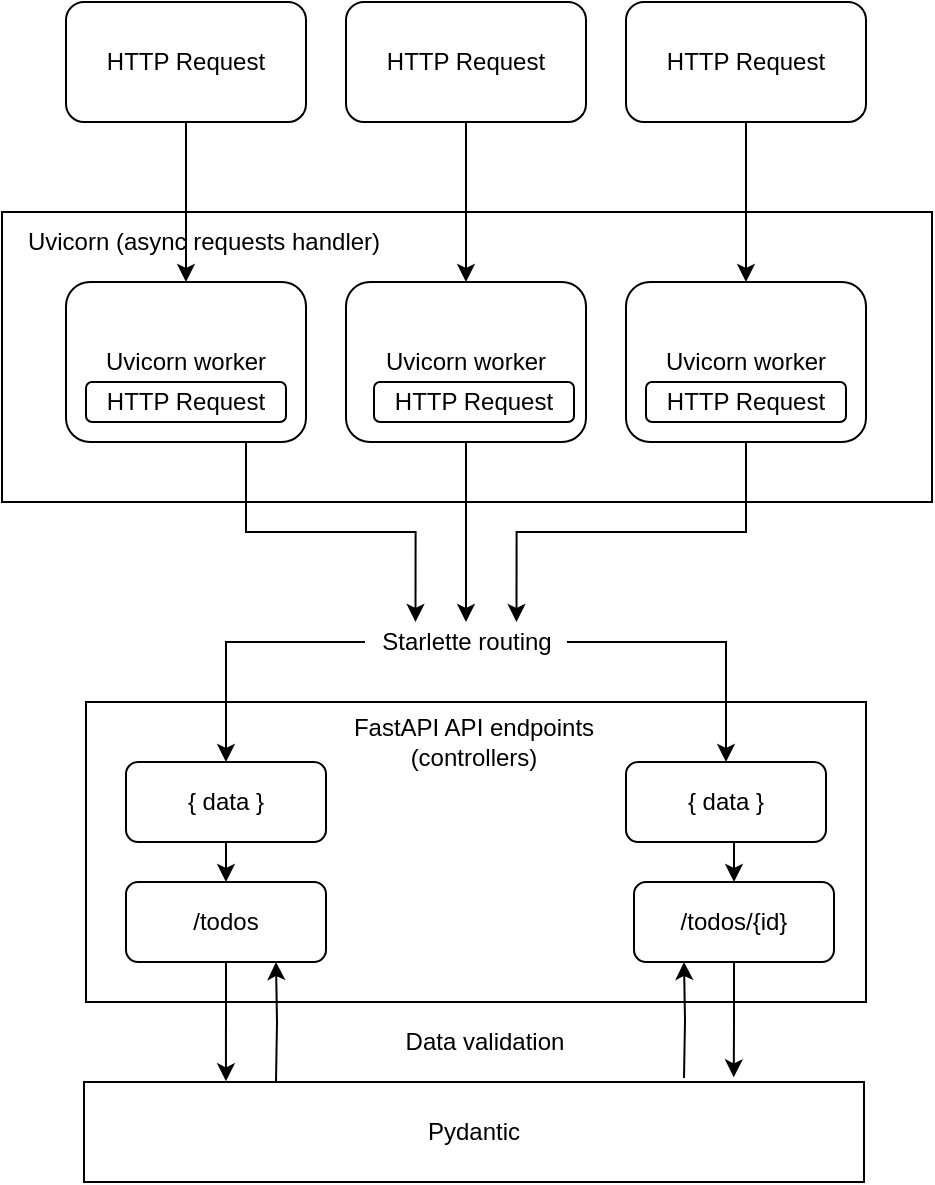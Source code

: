 <mxfile version="12.2.4" pages="1"><diagram id="lvN6wUeanX1LqGzwJO_P" name="Page-1"><mxGraphModel dx="1577" dy="906" grid="1" gridSize="10" guides="1" tooltips="1" connect="1" arrows="1" fold="1" page="1" pageScale="1" pageWidth="827" pageHeight="1169" math="0" shadow="0"><root><mxCell id="0"/><mxCell id="1" parent="0"/><mxCell id="9" value="" style="rounded=0;whiteSpace=wrap;html=1;" parent="1" vertex="1"><mxGeometry x="200" y="590" width="390" height="150" as="geometry"/></mxCell><mxCell id="4" value="" style="rounded=0;whiteSpace=wrap;html=1;" parent="1" vertex="1"><mxGeometry x="158" y="345" width="465" height="145" as="geometry"/></mxCell><mxCell id="6" style="edgeStyle=orthogonalEdgeStyle;rounded=0;orthogonalLoop=1;jettySize=auto;html=1;" parent="1" source="2" target="3" edge="1"><mxGeometry relative="1" as="geometry"/></mxCell><mxCell id="2" value="HTTP Request" style="rounded=1;whiteSpace=wrap;html=1;" parent="1" vertex="1"><mxGeometry x="330" y="240" width="120" height="60" as="geometry"/></mxCell><mxCell id="54" style="edgeStyle=orthogonalEdgeStyle;rounded=0;orthogonalLoop=1;jettySize=auto;html=1;exitX=0.5;exitY=1;exitDx=0;exitDy=0;entryX=0.5;entryY=0;entryDx=0;entryDy=0;" parent="1" source="3" target="8" edge="1"><mxGeometry relative="1" as="geometry"/></mxCell><mxCell id="3" value="Uvicorn worker" style="rounded=1;whiteSpace=wrap;html=1;" parent="1" vertex="1"><mxGeometry x="330" y="380" width="120" height="80" as="geometry"/></mxCell><mxCell id="5" value="Uvicorn (async requests handler)" style="text;html=1;strokeColor=none;fillColor=none;align=center;verticalAlign=middle;whiteSpace=wrap;rounded=0;" parent="1" vertex="1"><mxGeometry x="169" y="350" width="180" height="20" as="geometry"/></mxCell><mxCell id="38" style="edgeStyle=orthogonalEdgeStyle;rounded=0;orthogonalLoop=1;jettySize=auto;html=1;" parent="1" source="8" target="26" edge="1"><mxGeometry relative="1" as="geometry"/></mxCell><mxCell id="41" style="edgeStyle=orthogonalEdgeStyle;rounded=0;orthogonalLoop=1;jettySize=auto;html=1;" parent="1" source="8" target="39" edge="1"><mxGeometry relative="1" as="geometry"/></mxCell><mxCell id="8" value="Starlette routing" style="text;html=1;strokeColor=none;fillColor=none;align=center;verticalAlign=middle;whiteSpace=wrap;rounded=0;" parent="1" vertex="1"><mxGeometry x="339.5" y="550" width="101" height="20" as="geometry"/></mxCell><mxCell id="11" value="FastAPI API endpoints&lt;br&gt;(controllers)" style="text;html=1;strokeColor=none;fillColor=none;align=center;verticalAlign=middle;whiteSpace=wrap;rounded=0;" parent="1" vertex="1"><mxGeometry x="314" y="600" width="160" height="20" as="geometry"/></mxCell><mxCell id="18" style="edgeStyle=orthogonalEdgeStyle;rounded=0;orthogonalLoop=1;jettySize=auto;html=1;entryX=0.5;entryY=0;entryDx=0;entryDy=0;" parent="1" source="12" target="16" edge="1"><mxGeometry relative="1" as="geometry"/></mxCell><mxCell id="12" value="HTTP Request" style="rounded=1;whiteSpace=wrap;html=1;" parent="1" vertex="1"><mxGeometry x="190" y="240" width="120" height="60" as="geometry"/></mxCell><mxCell id="19" style="edgeStyle=orthogonalEdgeStyle;rounded=0;orthogonalLoop=1;jettySize=auto;html=1;" parent="1" source="13" target="15" edge="1"><mxGeometry relative="1" as="geometry"/></mxCell><mxCell id="13" value="HTTP Request" style="rounded=1;whiteSpace=wrap;html=1;" parent="1" vertex="1"><mxGeometry x="470" y="240" width="120" height="60" as="geometry"/></mxCell><mxCell id="53" style="edgeStyle=orthogonalEdgeStyle;rounded=0;orthogonalLoop=1;jettySize=auto;html=1;exitX=0.5;exitY=1;exitDx=0;exitDy=0;entryX=0.75;entryY=0;entryDx=0;entryDy=0;" parent="1" source="15" target="8" edge="1"><mxGeometry relative="1" as="geometry"/></mxCell><mxCell id="15" value="Uvicorn worker" style="rounded=1;whiteSpace=wrap;html=1;" parent="1" vertex="1"><mxGeometry x="470" y="380" width="120" height="80" as="geometry"/></mxCell><mxCell id="55" style="edgeStyle=orthogonalEdgeStyle;rounded=0;orthogonalLoop=1;jettySize=auto;html=1;exitX=0.75;exitY=1;exitDx=0;exitDy=0;entryX=0.25;entryY=0;entryDx=0;entryDy=0;" parent="1" source="16" target="8" edge="1"><mxGeometry relative="1" as="geometry"/></mxCell><mxCell id="16" value="Uvicorn worker" style="rounded=1;whiteSpace=wrap;html=1;" parent="1" vertex="1"><mxGeometry x="190" y="380" width="120" height="80" as="geometry"/></mxCell><mxCell id="20" value="HTTP Request" style="rounded=1;whiteSpace=wrap;html=1;" parent="1" vertex="1"><mxGeometry x="200" y="430" width="100" height="20" as="geometry"/></mxCell><mxCell id="21" value="HTTP Request" style="rounded=1;whiteSpace=wrap;html=1;" parent="1" vertex="1"><mxGeometry x="344" y="430" width="100" height="20" as="geometry"/></mxCell><mxCell id="22" value="HTTP Request" style="rounded=1;whiteSpace=wrap;html=1;" parent="1" vertex="1"><mxGeometry x="480" y="430" width="100" height="20" as="geometry"/></mxCell><mxCell id="43" style="edgeStyle=orthogonalEdgeStyle;rounded=0;orthogonalLoop=1;jettySize=auto;html=1;exitX=0.5;exitY=1;exitDx=0;exitDy=0;entryX=0.5;entryY=0;entryDx=0;entryDy=0;" parent="1" source="26" target="42" edge="1"><mxGeometry relative="1" as="geometry"/></mxCell><mxCell id="26" value="{ data }" style="rounded=1;whiteSpace=wrap;html=1;" parent="1" vertex="1"><mxGeometry x="220" y="620" width="100" height="40" as="geometry"/></mxCell><mxCell id="48" style="edgeStyle=orthogonalEdgeStyle;rounded=0;orthogonalLoop=1;jettySize=auto;html=1;exitX=0.5;exitY=1;exitDx=0;exitDy=0;entryX=0.833;entryY=-0.047;entryDx=0;entryDy=0;entryPerimeter=0;" parent="1" source="29" target="30" edge="1"><mxGeometry relative="1" as="geometry"/></mxCell><mxCell id="29" value="/todos/{id}" style="rounded=1;whiteSpace=wrap;html=1;" parent="1" vertex="1"><mxGeometry x="474" y="680" width="100" height="40" as="geometry"/></mxCell><mxCell id="49" style="edgeStyle=orthogonalEdgeStyle;rounded=0;orthogonalLoop=1;jettySize=auto;html=1;entryX=0.75;entryY=1;entryDx=0;entryDy=0;" parent="1" target="42" edge="1"><mxGeometry relative="1" as="geometry"><mxPoint x="295" y="780" as="sourcePoint"/></mxGeometry></mxCell><mxCell id="51" style="edgeStyle=orthogonalEdgeStyle;rounded=0;orthogonalLoop=1;jettySize=auto;html=1;entryX=0.25;entryY=1;entryDx=0;entryDy=0;" parent="1" target="29" edge="1"><mxGeometry relative="1" as="geometry"><mxPoint x="499" y="778" as="sourcePoint"/></mxGeometry></mxCell><mxCell id="30" value="Pydantic" style="rounded=0;whiteSpace=wrap;html=1;" parent="1" vertex="1"><mxGeometry x="199" y="780" width="390" height="50" as="geometry"/></mxCell><mxCell id="31" value="Data validation" style="text;html=1;strokeColor=none;fillColor=none;align=center;verticalAlign=middle;whiteSpace=wrap;rounded=0;" parent="1" vertex="1"><mxGeometry x="349" y="750" width="101" height="20" as="geometry"/></mxCell><mxCell id="45" style="edgeStyle=orthogonalEdgeStyle;rounded=0;orthogonalLoop=1;jettySize=auto;html=1;exitX=0.5;exitY=1;exitDx=0;exitDy=0;entryX=0.5;entryY=0;entryDx=0;entryDy=0;" parent="1" source="39" target="29" edge="1"><mxGeometry relative="1" as="geometry"/></mxCell><mxCell id="39" value="{ data }" style="rounded=1;whiteSpace=wrap;html=1;" parent="1" vertex="1"><mxGeometry x="470" y="620" width="100" height="40" as="geometry"/></mxCell><mxCell id="47" style="edgeStyle=orthogonalEdgeStyle;rounded=0;orthogonalLoop=1;jettySize=auto;html=1;exitX=0.5;exitY=1;exitDx=0;exitDy=0;entryX=0.182;entryY=-0.007;entryDx=0;entryDy=0;entryPerimeter=0;" parent="1" source="42" target="30" edge="1"><mxGeometry relative="1" as="geometry"/></mxCell><mxCell id="42" value="/todos" style="rounded=1;whiteSpace=wrap;html=1;" parent="1" vertex="1"><mxGeometry x="220" y="680" width="100" height="40" as="geometry"/></mxCell></root></mxGraphModel></diagram></mxfile>
